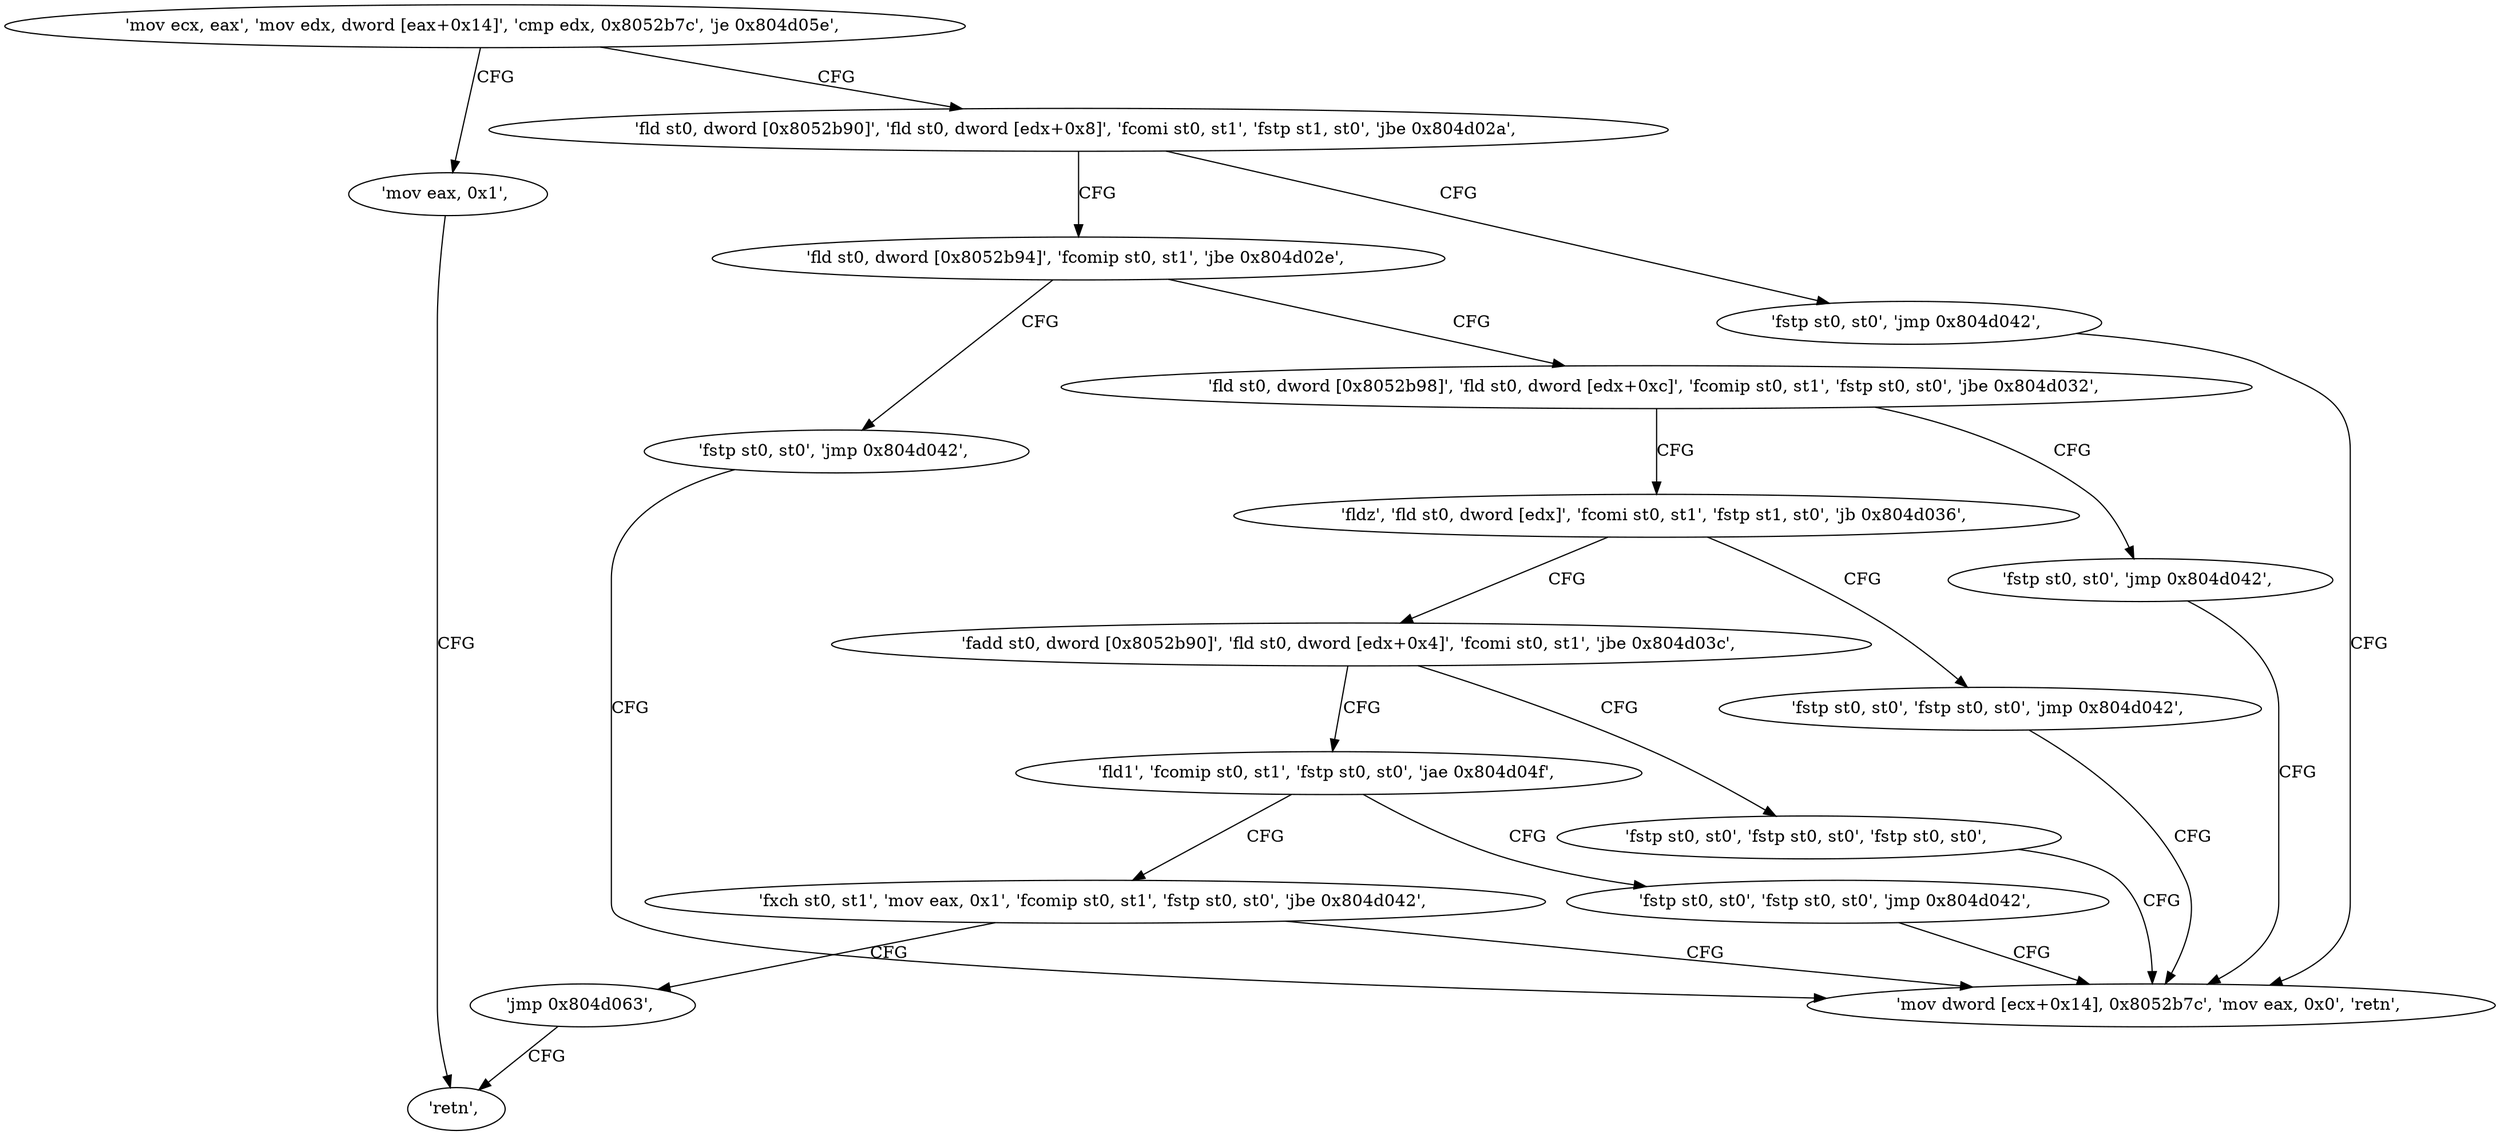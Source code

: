 digraph "func" {
"134533068" [label = "'mov ecx, eax', 'mov edx, dword [eax+0x14]', 'cmp edx, 0x8052b7c', 'je 0x804d05e', " ]
"134533214" [label = "'mov eax, 0x1', " ]
"134533085" [label = "'fld st0, dword [0x8052b90]', 'fld st0, dword [edx+0x8]', 'fcomi st0, st1', 'fstp st1, st0', 'jbe 0x804d02a', " ]
"134533219" [label = "'retn', " ]
"134533162" [label = "'fstp st0, st0', 'jmp 0x804d042', " ]
"134533100" [label = "'fld st0, dword [0x8052b94]', 'fcomip st0, st1', 'jbe 0x804d02e', " ]
"134533186" [label = "'mov dword [ecx+0x14], 0x8052b7c', 'mov eax, 0x0', 'retn', " ]
"134533166" [label = "'fstp st0, st0', 'jmp 0x804d042', " ]
"134533110" [label = "'fld st0, dword [0x8052b98]', 'fld st0, dword [edx+0xc]', 'fcomip st0, st1', 'fstp st0, st0', 'jbe 0x804d032', " ]
"134533170" [label = "'fstp st0, st0', 'jmp 0x804d042', " ]
"134533125" [label = "'fldz', 'fld st0, dword [edx]', 'fcomi st0, st1', 'fstp st1, st0', 'jb 0x804d036', " ]
"134533174" [label = "'fstp st0, st0', 'fstp st0, st0', 'jmp 0x804d042', " ]
"134533135" [label = "'fadd st0, dword [0x8052b90]', 'fld st0, dword [edx+0x4]', 'fcomi st0, st1', 'jbe 0x804d03c', " ]
"134533180" [label = "'fstp st0, st0', 'fstp st0, st0', 'fstp st0, st0', " ]
"134533148" [label = "'fld1', 'fcomip st0, st1', 'fstp st0, st0', 'jae 0x804d04f', " ]
"134533199" [label = "'fxch st0, st1', 'mov eax, 0x1', 'fcomip st0, st1', 'fstp st0, st0', 'jbe 0x804d042', " ]
"134533156" [label = "'fstp st0, st0', 'fstp st0, st0', 'jmp 0x804d042', " ]
"134533212" [label = "'jmp 0x804d063', " ]
"134533068" -> "134533214" [ label = "CFG" ]
"134533068" -> "134533085" [ label = "CFG" ]
"134533214" -> "134533219" [ label = "CFG" ]
"134533085" -> "134533162" [ label = "CFG" ]
"134533085" -> "134533100" [ label = "CFG" ]
"134533162" -> "134533186" [ label = "CFG" ]
"134533100" -> "134533166" [ label = "CFG" ]
"134533100" -> "134533110" [ label = "CFG" ]
"134533166" -> "134533186" [ label = "CFG" ]
"134533110" -> "134533170" [ label = "CFG" ]
"134533110" -> "134533125" [ label = "CFG" ]
"134533170" -> "134533186" [ label = "CFG" ]
"134533125" -> "134533174" [ label = "CFG" ]
"134533125" -> "134533135" [ label = "CFG" ]
"134533174" -> "134533186" [ label = "CFG" ]
"134533135" -> "134533180" [ label = "CFG" ]
"134533135" -> "134533148" [ label = "CFG" ]
"134533180" -> "134533186" [ label = "CFG" ]
"134533148" -> "134533199" [ label = "CFG" ]
"134533148" -> "134533156" [ label = "CFG" ]
"134533199" -> "134533186" [ label = "CFG" ]
"134533199" -> "134533212" [ label = "CFG" ]
"134533156" -> "134533186" [ label = "CFG" ]
"134533212" -> "134533219" [ label = "CFG" ]
}
